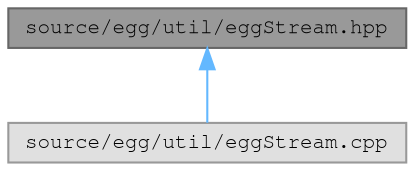 digraph "source/egg/util/eggStream.hpp"
{
 // LATEX_PDF_SIZE
  bgcolor="transparent";
  edge [fontname=FreeMono,fontsize=10,labelfontname=FreeMono,labelfontsize=10];
  node [fontname=FreeMono,fontsize=10,shape=box,height=0.2,width=0.4];
  Node1 [label="source/egg/util/eggStream.hpp",height=0.2,width=0.4,color="gray40", fillcolor="grey60", style="filled", fontcolor="black",tooltip="The Stream class."];
  Node1 -> Node2 [dir="back",color="steelblue1",style="solid"];
  Node2 [label="source/egg/util/eggStream.cpp",height=0.2,width=0.4,color="grey60", fillcolor="#E0E0E0", style="filled",tooltip=" "];
}
